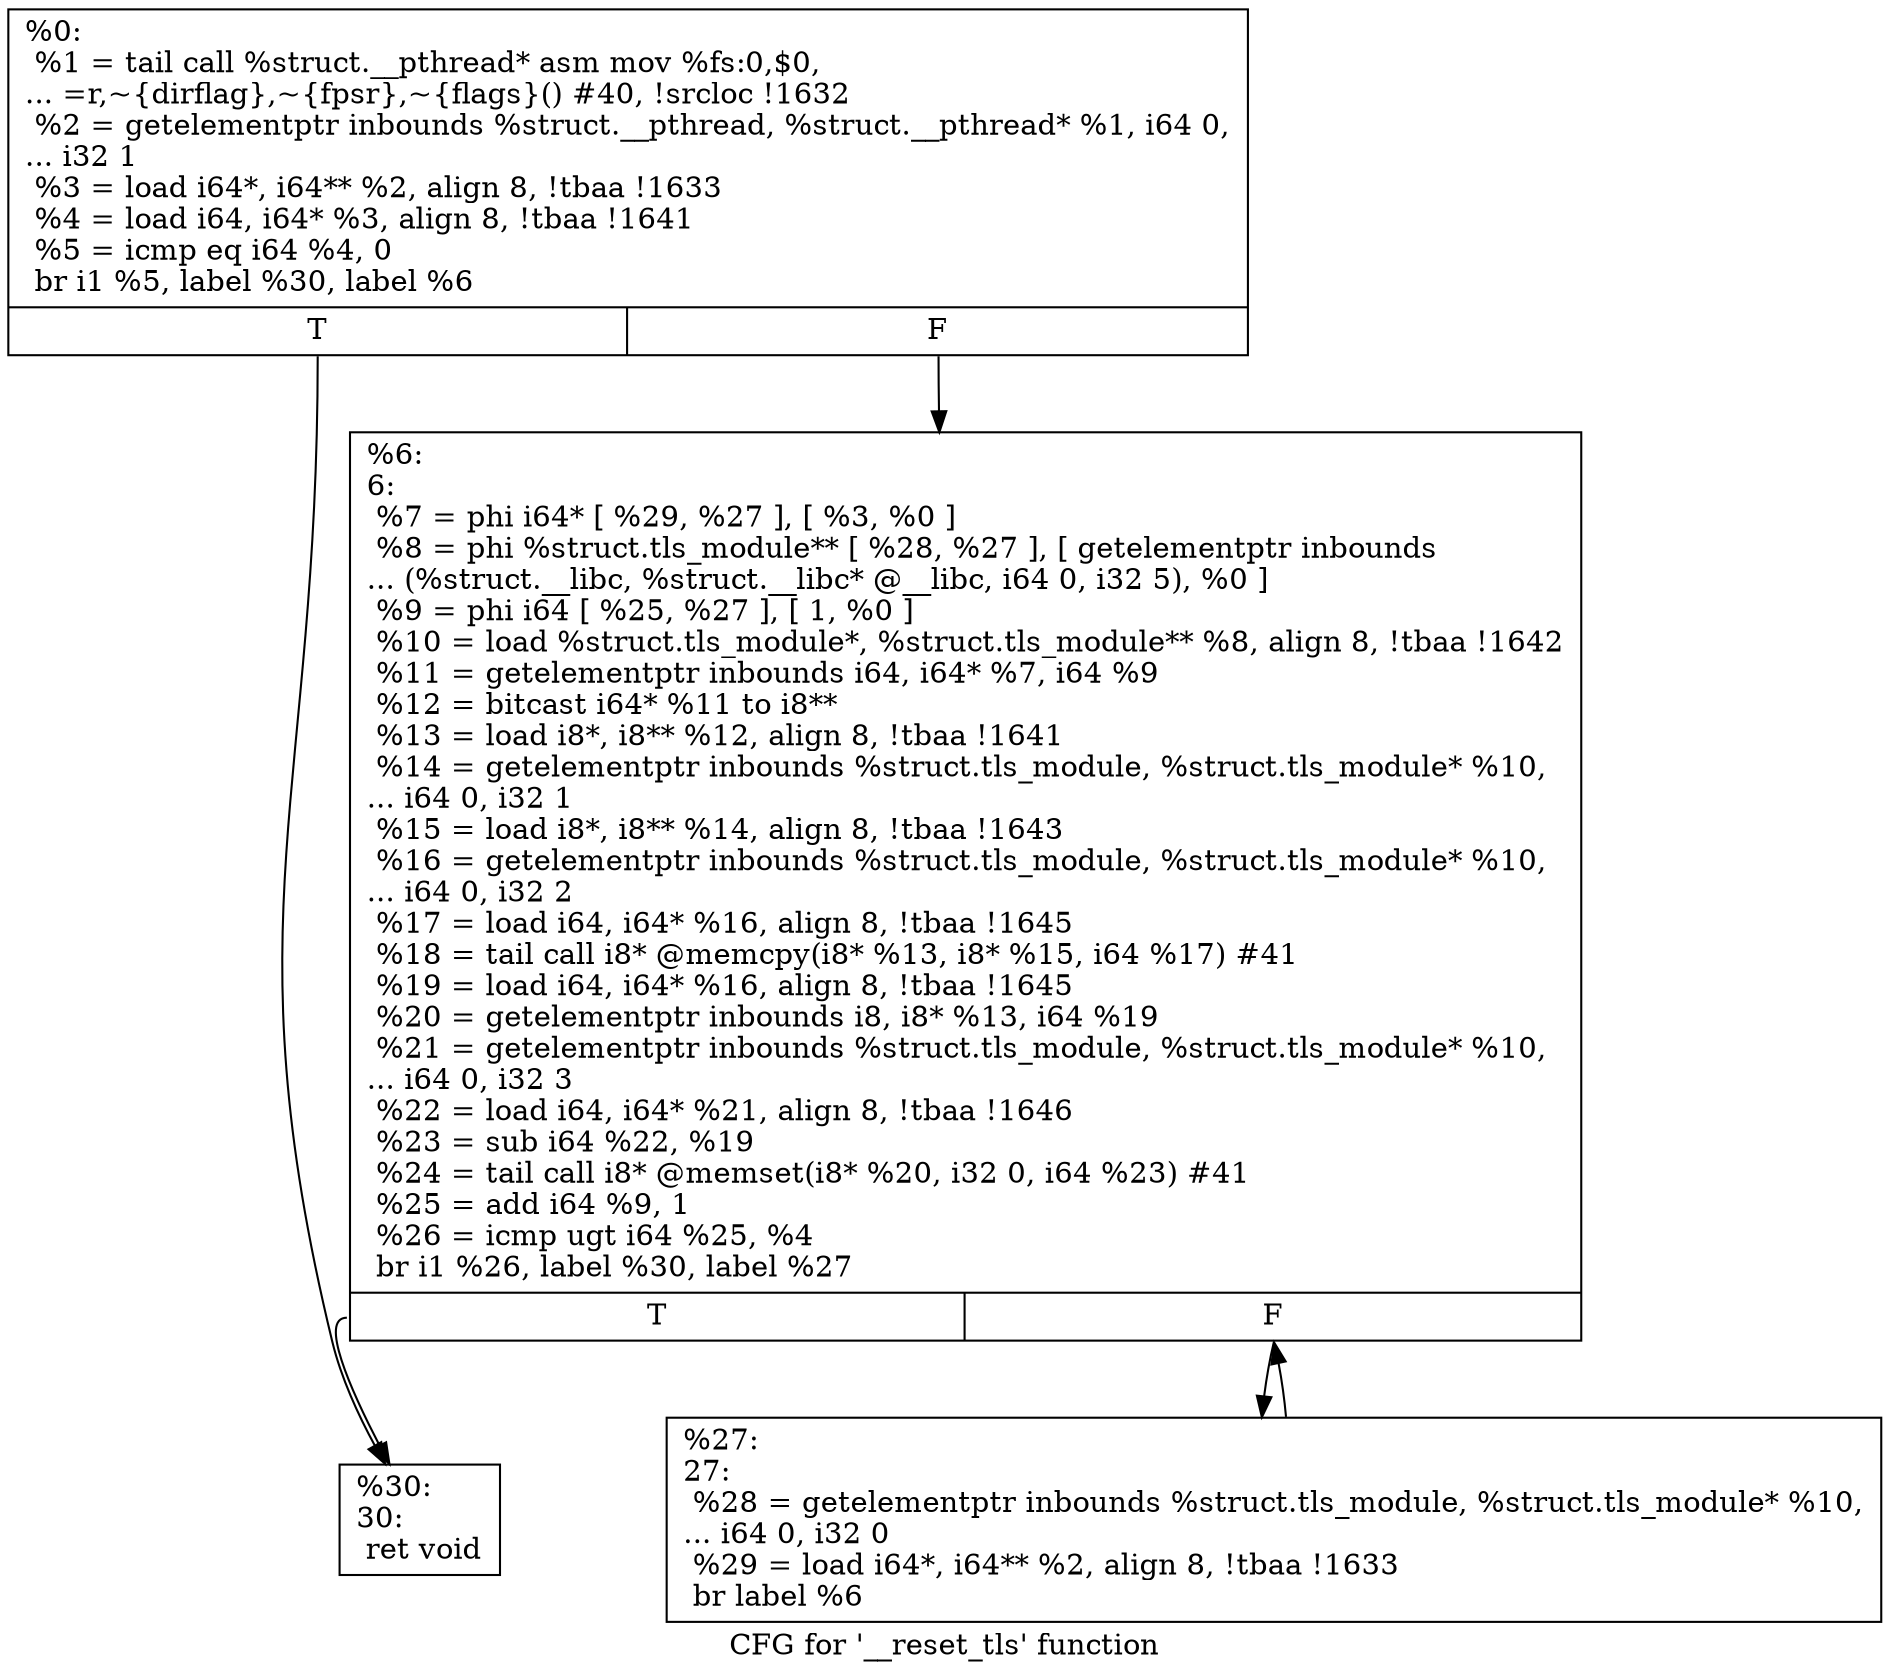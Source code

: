 digraph "CFG for '__reset_tls' function" {
	label="CFG for '__reset_tls' function";

	Node0x1a077b0 [shape=record,label="{%0:\l  %1 = tail call %struct.__pthread* asm mov %fs:0,$0,\l... =r,~\{dirflag\},~\{fpsr\},~\{flags\}() #40, !srcloc !1632\l  %2 = getelementptr inbounds %struct.__pthread, %struct.__pthread* %1, i64 0,\l... i32 1\l  %3 = load i64*, i64** %2, align 8, !tbaa !1633\l  %4 = load i64, i64* %3, align 8, !tbaa !1641\l  %5 = icmp eq i64 %4, 0\l  br i1 %5, label %30, label %6\l|{<s0>T|<s1>F}}"];
	Node0x1a077b0:s0 -> Node0x1a08020;
	Node0x1a077b0:s1 -> Node0x1a07f80;
	Node0x1a07f80 [shape=record,label="{%6:\l6:                                                \l  %7 = phi i64* [ %29, %27 ], [ %3, %0 ]\l  %8 = phi %struct.tls_module** [ %28, %27 ], [ getelementptr inbounds\l... (%struct.__libc, %struct.__libc* @__libc, i64 0, i32 5), %0 ]\l  %9 = phi i64 [ %25, %27 ], [ 1, %0 ]\l  %10 = load %struct.tls_module*, %struct.tls_module** %8, align 8, !tbaa !1642\l  %11 = getelementptr inbounds i64, i64* %7, i64 %9\l  %12 = bitcast i64* %11 to i8**\l  %13 = load i8*, i8** %12, align 8, !tbaa !1641\l  %14 = getelementptr inbounds %struct.tls_module, %struct.tls_module* %10,\l... i64 0, i32 1\l  %15 = load i8*, i8** %14, align 8, !tbaa !1643\l  %16 = getelementptr inbounds %struct.tls_module, %struct.tls_module* %10,\l... i64 0, i32 2\l  %17 = load i64, i64* %16, align 8, !tbaa !1645\l  %18 = tail call i8* @memcpy(i8* %13, i8* %15, i64 %17) #41\l  %19 = load i64, i64* %16, align 8, !tbaa !1645\l  %20 = getelementptr inbounds i8, i8* %13, i64 %19\l  %21 = getelementptr inbounds %struct.tls_module, %struct.tls_module* %10,\l... i64 0, i32 3\l  %22 = load i64, i64* %21, align 8, !tbaa !1646\l  %23 = sub i64 %22, %19\l  %24 = tail call i8* @memset(i8* %20, i32 0, i64 %23) #41\l  %25 = add i64 %9, 1\l  %26 = icmp ugt i64 %25, %4\l  br i1 %26, label %30, label %27\l|{<s0>T|<s1>F}}"];
	Node0x1a07f80:s0 -> Node0x1a08020;
	Node0x1a07f80:s1 -> Node0x1a07fd0;
	Node0x1a07fd0 [shape=record,label="{%27:\l27:                                               \l  %28 = getelementptr inbounds %struct.tls_module, %struct.tls_module* %10,\l... i64 0, i32 0\l  %29 = load i64*, i64** %2, align 8, !tbaa !1633\l  br label %6\l}"];
	Node0x1a07fd0 -> Node0x1a07f80;
	Node0x1a08020 [shape=record,label="{%30:\l30:                                               \l  ret void\l}"];
}
